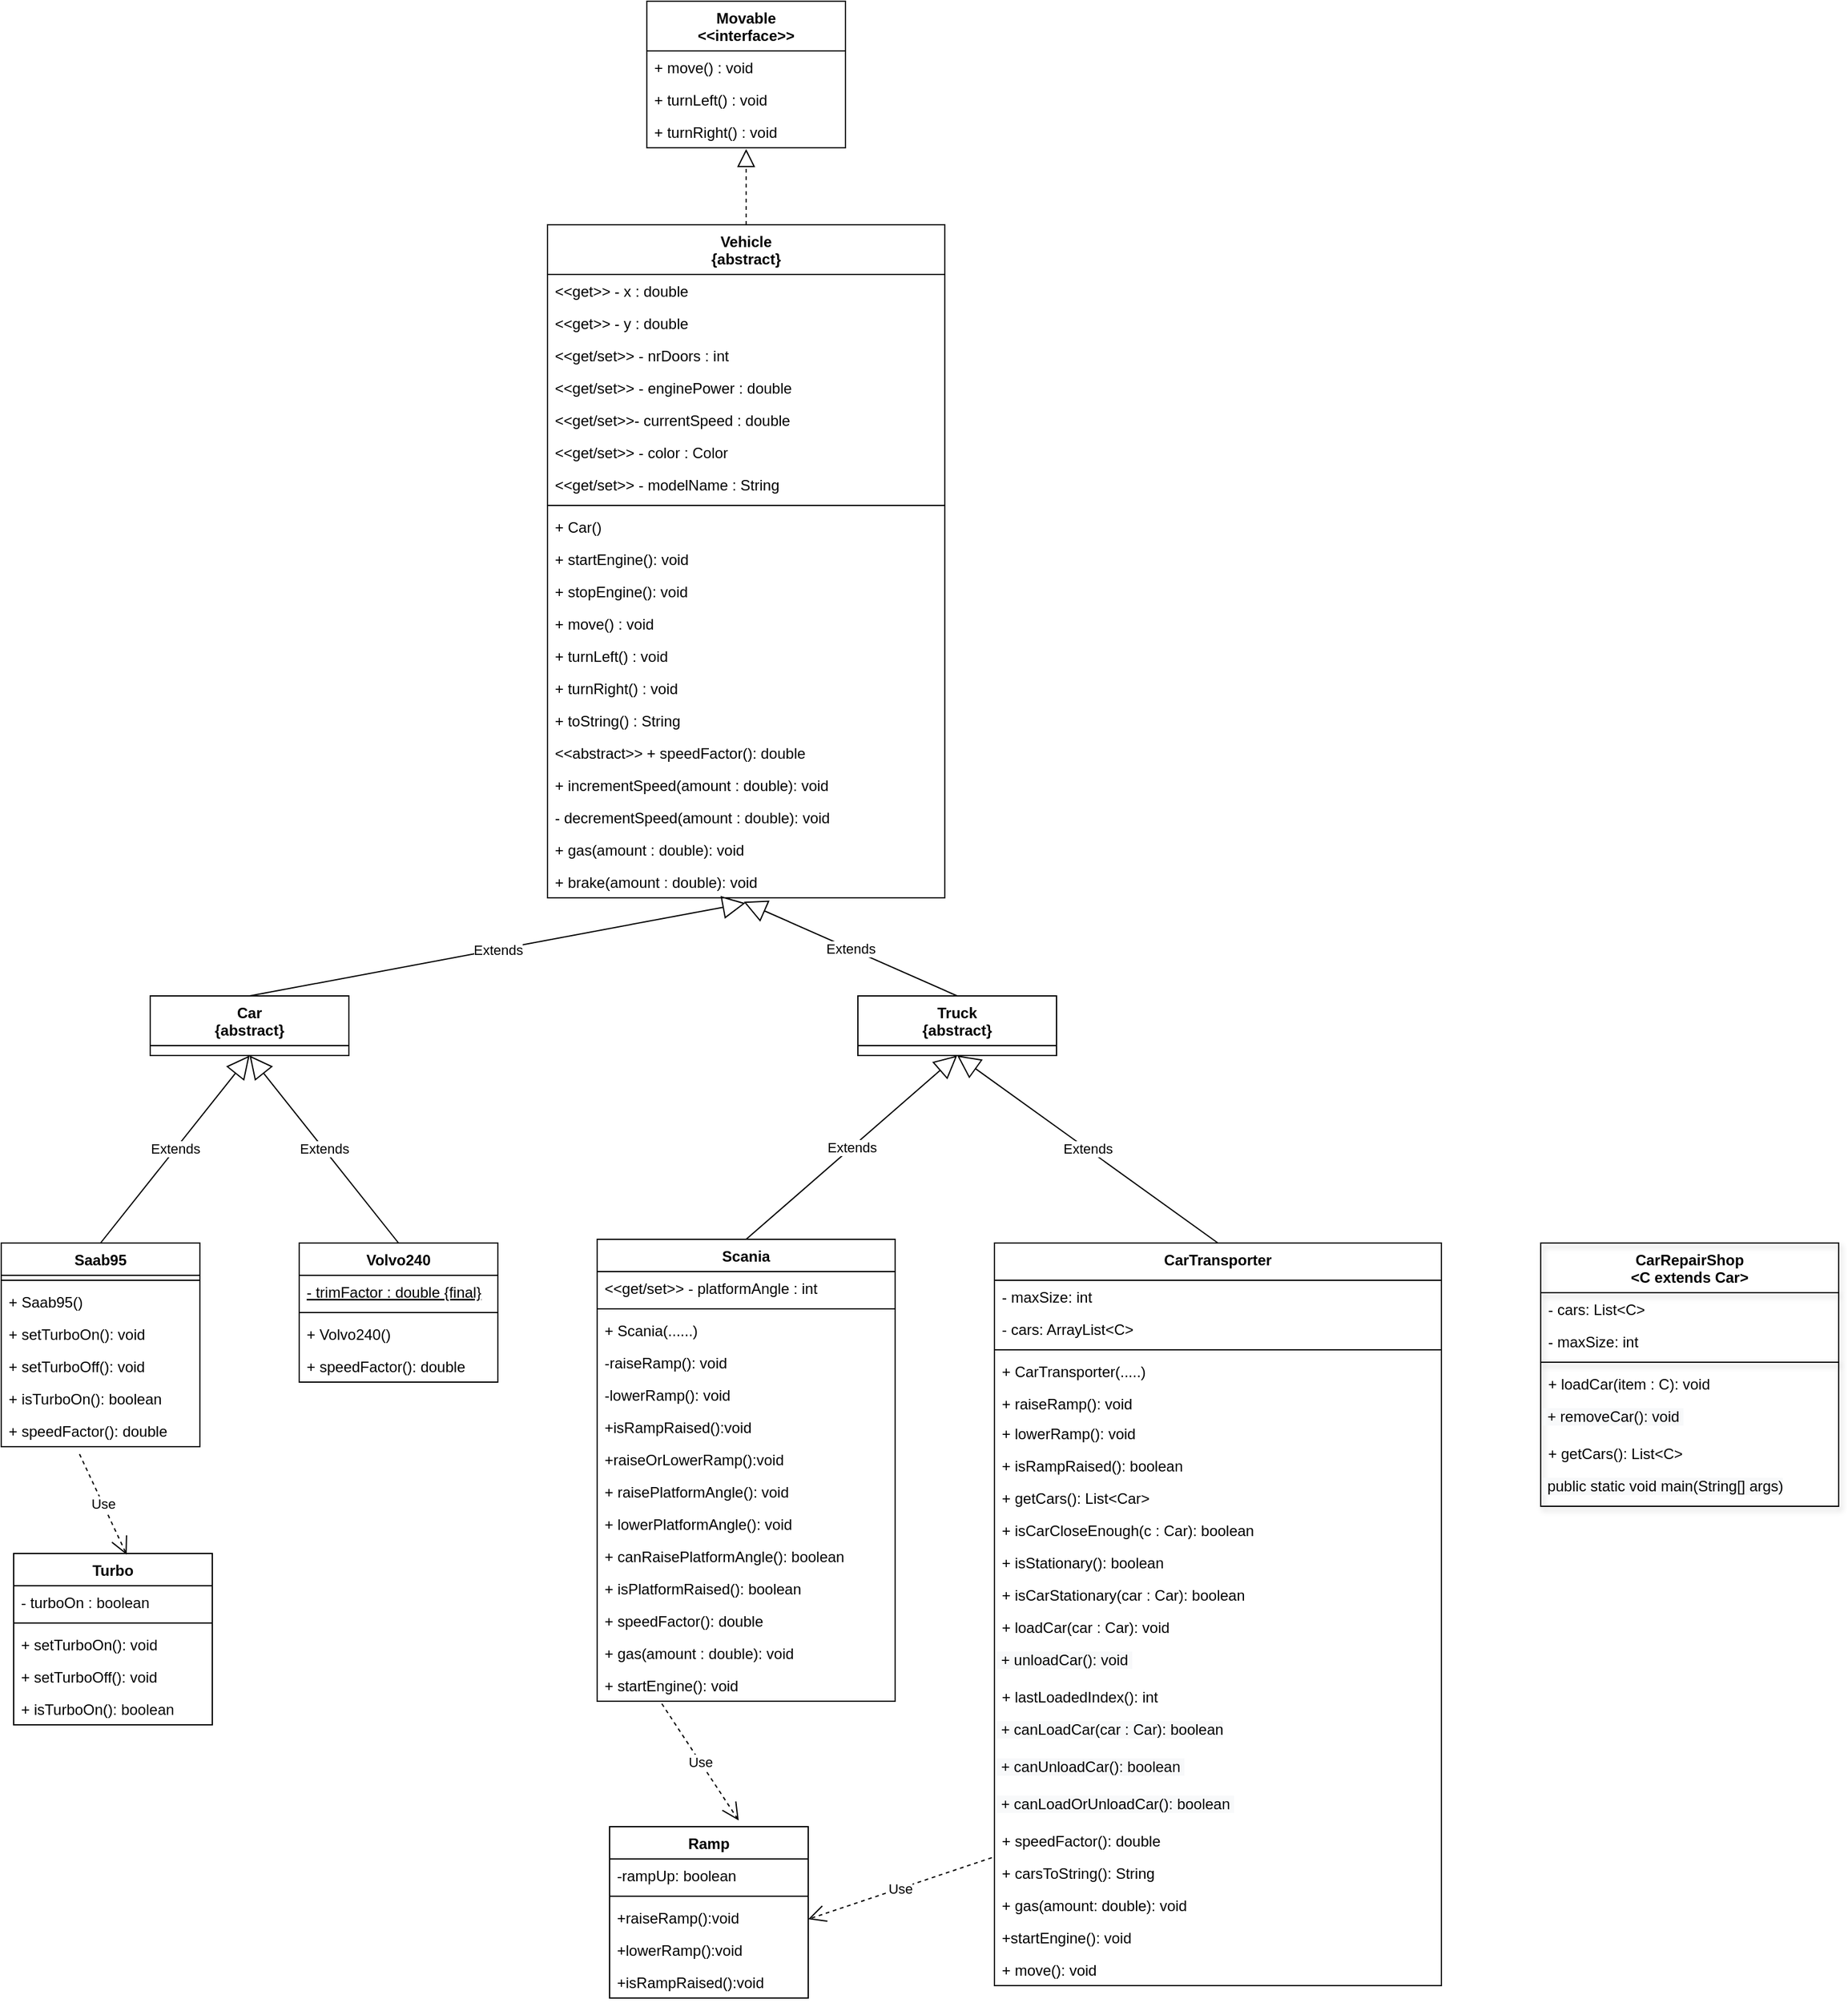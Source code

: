 <mxfile version="13.10.1" type="github">
  <diagram id="1R9pqmuIDQbFG5ekNz2X" name="Page-1">
    <mxGraphModel dx="1422" dy="1963" grid="1" gridSize="10" guides="1" tooltips="1" connect="1" arrows="1" fold="1" page="1" pageScale="1" pageWidth="827" pageHeight="1169" math="0" shadow="0">
      <root>
        <mxCell id="0" />
        <mxCell id="1" parent="0" />
        <mxCell id="AeCEf1UCao7Z_vWgHj9i-1" value="CarTransporter" style="swimlane;fontStyle=1;align=center;verticalAlign=top;childLayout=stackLayout;horizontal=1;startSize=30;horizontalStack=0;resizeParent=1;resizeParentMax=0;resizeLast=0;collapsible=1;marginBottom=0;strokeColor=#000000;fillColor=none;" parent="1" vertex="1">
          <mxGeometry x="840" y="760" width="360" height="598" as="geometry" />
        </mxCell>
        <mxCell id="AeCEf1UCao7Z_vWgHj9i-4" value="- maxSize: int" style="text;strokeColor=none;fillColor=none;align=left;verticalAlign=top;spacingLeft=4;spacingRight=4;overflow=hidden;rotatable=0;points=[[0,0.5],[1,0.5]];portConstraint=eastwest;" parent="AeCEf1UCao7Z_vWgHj9i-1" vertex="1">
          <mxGeometry y="30" width="360" height="26" as="geometry" />
        </mxCell>
        <mxCell id="AeCEf1UCao7Z_vWgHj9i-5" value="- cars: ArrayList&lt;C&gt;" style="text;strokeColor=none;fillColor=none;align=left;verticalAlign=top;spacingLeft=4;spacingRight=4;overflow=hidden;rotatable=0;points=[[0,0.5],[1,0.5]];portConstraint=eastwest;" parent="AeCEf1UCao7Z_vWgHj9i-1" vertex="1">
          <mxGeometry y="56" width="360" height="26" as="geometry" />
        </mxCell>
        <mxCell id="AeCEf1UCao7Z_vWgHj9i-6" value="" style="line;strokeWidth=1;fillColor=none;align=left;verticalAlign=middle;spacingTop=-1;spacingLeft=3;spacingRight=3;rotatable=0;labelPosition=right;points=[];portConstraint=eastwest;" parent="AeCEf1UCao7Z_vWgHj9i-1" vertex="1">
          <mxGeometry y="82" width="360" height="8" as="geometry" />
        </mxCell>
        <mxCell id="AeCEf1UCao7Z_vWgHj9i-7" value="+ CarTransporter(.....)" style="text;strokeColor=none;fillColor=none;align=left;verticalAlign=top;spacingLeft=4;spacingRight=4;overflow=hidden;rotatable=0;points=[[0,0.5],[1,0.5]];portConstraint=eastwest;" parent="AeCEf1UCao7Z_vWgHj9i-1" vertex="1">
          <mxGeometry y="90" width="360" height="26" as="geometry" />
        </mxCell>
        <mxCell id="AeCEf1UCao7Z_vWgHj9i-8" value="+ raiseRamp(): void" style="text;strokeColor=none;fillColor=none;align=left;verticalAlign=top;spacingLeft=4;spacingRight=4;overflow=hidden;rotatable=0;points=[[0,0.5],[1,0.5]];portConstraint=eastwest;" parent="AeCEf1UCao7Z_vWgHj9i-1" vertex="1">
          <mxGeometry y="116" width="360" height="24" as="geometry" />
        </mxCell>
        <mxCell id="AeCEf1UCao7Z_vWgHj9i-9" value="+ lowerRamp(): void" style="text;strokeColor=none;fillColor=none;align=left;verticalAlign=top;spacingLeft=4;spacingRight=4;overflow=hidden;rotatable=0;points=[[0,0.5],[1,0.5]];portConstraint=eastwest;" parent="AeCEf1UCao7Z_vWgHj9i-1" vertex="1">
          <mxGeometry y="140" width="360" height="26" as="geometry" />
        </mxCell>
        <mxCell id="AeCEf1UCao7Z_vWgHj9i-10" value="+ isRampRaised(): boolean" style="text;strokeColor=none;fillColor=none;align=left;verticalAlign=top;spacingLeft=4;spacingRight=4;overflow=hidden;rotatable=0;points=[[0,0.5],[1,0.5]];portConstraint=eastwest;" parent="AeCEf1UCao7Z_vWgHj9i-1" vertex="1">
          <mxGeometry y="166" width="360" height="26" as="geometry" />
        </mxCell>
        <mxCell id="AeCEf1UCao7Z_vWgHj9i-113" value="+ getCars(): List&lt;Car&gt;" style="text;strokeColor=none;fillColor=none;align=left;verticalAlign=top;spacingLeft=4;spacingRight=4;overflow=hidden;rotatable=0;points=[[0,0.5],[1,0.5]];portConstraint=eastwest;shadow=1;" parent="AeCEf1UCao7Z_vWgHj9i-1" vertex="1">
          <mxGeometry y="192" width="360" height="26" as="geometry" />
        </mxCell>
        <mxCell id="AeCEf1UCao7Z_vWgHj9i-14" value="+ isCarCloseEnough(c : Car): boolean" style="text;strokeColor=none;fillColor=none;align=left;verticalAlign=top;spacingLeft=4;spacingRight=4;overflow=hidden;rotatable=0;points=[[0,0.5],[1,0.5]];portConstraint=eastwest;" parent="AeCEf1UCao7Z_vWgHj9i-1" vertex="1">
          <mxGeometry y="218" width="360" height="26" as="geometry" />
        </mxCell>
        <mxCell id="AeCEf1UCao7Z_vWgHj9i-11" value="+ isStationary(): boolean " style="text;strokeColor=none;fillColor=none;align=left;verticalAlign=top;spacingLeft=4;spacingRight=4;overflow=hidden;rotatable=0;points=[[0,0.5],[1,0.5]];portConstraint=eastwest;" parent="AeCEf1UCao7Z_vWgHj9i-1" vertex="1">
          <mxGeometry y="244" width="360" height="26" as="geometry" />
        </mxCell>
        <mxCell id="AeCEf1UCao7Z_vWgHj9i-114" value="+ isCarStationary(car : Car): boolean " style="text;strokeColor=none;fillColor=none;align=left;verticalAlign=top;spacingLeft=4;spacingRight=4;overflow=hidden;rotatable=0;points=[[0,0.5],[1,0.5]];portConstraint=eastwest;" parent="AeCEf1UCao7Z_vWgHj9i-1" vertex="1">
          <mxGeometry y="270" width="360" height="26" as="geometry" />
        </mxCell>
        <mxCell id="AeCEf1UCao7Z_vWgHj9i-12" value="+ loadCar(car : Car): void " style="text;strokeColor=none;fillColor=none;align=left;verticalAlign=top;spacingLeft=4;spacingRight=4;overflow=hidden;rotatable=0;points=[[0,0.5],[1,0.5]];portConstraint=eastwest;" parent="AeCEf1UCao7Z_vWgHj9i-1" vertex="1">
          <mxGeometry y="296" width="360" height="26" as="geometry" />
        </mxCell>
        <mxCell id="AeCEf1UCao7Z_vWgHj9i-13" value="&lt;span style=&quot;color: rgb(0 , 0 , 0) ; font-family: &amp;#34;helvetica&amp;#34; ; font-size: 12px ; font-style: normal ; font-weight: 400 ; letter-spacing: normal ; text-align: left ; text-indent: 0px ; text-transform: none ; word-spacing: 0px ; background-color: rgb(248 , 249 , 250) ; display: inline ; float: none&quot;&gt;&amp;nbsp;+ unloadCar(): void&amp;nbsp;&lt;/span&gt;" style="text;whiteSpace=wrap;html=1;fillColor=none;" parent="AeCEf1UCao7Z_vWgHj9i-1" vertex="1">
          <mxGeometry y="322" width="360" height="30" as="geometry" />
        </mxCell>
        <mxCell id="AeCEf1UCao7Z_vWgHj9i-116" value="+ lastLoadedIndex(): int" style="text;strokeColor=none;fillColor=none;align=left;verticalAlign=top;spacingLeft=4;spacingRight=4;overflow=hidden;rotatable=0;points=[[0,0.5],[1,0.5]];portConstraint=eastwest;shadow=1;" parent="AeCEf1UCao7Z_vWgHj9i-1" vertex="1">
          <mxGeometry y="352" width="360" height="26" as="geometry" />
        </mxCell>
        <mxCell id="AeCEf1UCao7Z_vWgHj9i-117" value="&lt;span style=&quot;color: rgb(0 , 0 , 0) ; font-family: &amp;#34;helvetica&amp;#34; ; font-size: 12px ; font-style: normal ; font-weight: 400 ; letter-spacing: normal ; text-align: left ; text-indent: 0px ; text-transform: none ; word-spacing: 0px ; background-color: rgb(248 , 249 , 250) ; display: inline ; float: none&quot;&gt;&amp;nbsp;+ canLoadCar(car : Car): boolean&lt;/span&gt;" style="text;whiteSpace=wrap;html=1;fillColor=none;" parent="AeCEf1UCao7Z_vWgHj9i-1" vertex="1">
          <mxGeometry y="378" width="360" height="30" as="geometry" />
        </mxCell>
        <mxCell id="AeCEf1UCao7Z_vWgHj9i-118" value="&lt;span style=&quot;color: rgb(0 , 0 , 0) ; font-family: &amp;#34;helvetica&amp;#34; ; font-size: 12px ; font-style: normal ; font-weight: 400 ; letter-spacing: normal ; text-align: left ; text-indent: 0px ; text-transform: none ; word-spacing: 0px ; background-color: rgb(248 , 249 , 250) ; display: inline ; float: none&quot;&gt;&amp;nbsp;+ canUnloadCar(): boolean&amp;nbsp;&lt;/span&gt;" style="text;whiteSpace=wrap;html=1;fillColor=none;" parent="AeCEf1UCao7Z_vWgHj9i-1" vertex="1">
          <mxGeometry y="408" width="360" height="30" as="geometry" />
        </mxCell>
        <mxCell id="AeCEf1UCao7Z_vWgHj9i-15" value="&lt;span style=&quot;color: rgb(0 , 0 , 0) ; font-family: &amp;#34;helvetica&amp;#34; ; font-size: 12px ; font-style: normal ; font-weight: 400 ; letter-spacing: normal ; text-align: left ; text-indent: 0px ; text-transform: none ; word-spacing: 0px ; background-color: rgb(248 , 249 , 250) ; display: inline ; float: none&quot;&gt;&amp;nbsp;+ canLoadOrUnloadCar(): boolean&amp;nbsp;&lt;/span&gt;" style="text;whiteSpace=wrap;html=1;fillColor=none;" parent="AeCEf1UCao7Z_vWgHj9i-1" vertex="1">
          <mxGeometry y="438" width="360" height="30" as="geometry" />
        </mxCell>
        <mxCell id="AeCEf1UCao7Z_vWgHj9i-16" value="+ speedFactor(): double" style="text;strokeColor=none;fillColor=none;align=left;verticalAlign=top;spacingLeft=4;spacingRight=4;overflow=hidden;rotatable=0;points=[[0,0.5],[1,0.5]];portConstraint=eastwest;" parent="AeCEf1UCao7Z_vWgHj9i-1" vertex="1">
          <mxGeometry y="468" width="360" height="26" as="geometry" />
        </mxCell>
        <mxCell id="AeCEf1UCao7Z_vWgHj9i-17" value="+ carsToString(): String" style="text;strokeColor=none;fillColor=none;align=left;verticalAlign=top;spacingLeft=4;spacingRight=4;overflow=hidden;rotatable=0;points=[[0,0.5],[1,0.5]];portConstraint=eastwest;" parent="AeCEf1UCao7Z_vWgHj9i-1" vertex="1">
          <mxGeometry y="494" width="360" height="26" as="geometry" />
        </mxCell>
        <mxCell id="uHWGdKVLb6gd6SdK416n-1" value="+ gas(amount: double): void" style="text;strokeColor=none;fillColor=none;align=left;verticalAlign=top;spacingLeft=4;spacingRight=4;overflow=hidden;rotatable=0;points=[[0,0.5],[1,0.5]];portConstraint=eastwest;" parent="AeCEf1UCao7Z_vWgHj9i-1" vertex="1">
          <mxGeometry y="520" width="360" height="26" as="geometry" />
        </mxCell>
        <mxCell id="uHWGdKVLb6gd6SdK416n-2" value="+startEngine(): void" style="text;strokeColor=none;fillColor=none;align=left;verticalAlign=top;spacingLeft=4;spacingRight=4;overflow=hidden;rotatable=0;points=[[0,0.5],[1,0.5]];portConstraint=eastwest;" parent="AeCEf1UCao7Z_vWgHj9i-1" vertex="1">
          <mxGeometry y="546" width="360" height="26" as="geometry" />
        </mxCell>
        <mxCell id="AeCEf1UCao7Z_vWgHj9i-119" value="+ move(): void" style="text;strokeColor=none;fillColor=none;align=left;verticalAlign=top;spacingLeft=4;spacingRight=4;overflow=hidden;rotatable=0;points=[[0,0.5],[1,0.5]];portConstraint=eastwest;" parent="AeCEf1UCao7Z_vWgHj9i-1" vertex="1">
          <mxGeometry y="572" width="360" height="26" as="geometry" />
        </mxCell>
        <mxCell id="AeCEf1UCao7Z_vWgHj9i-18" value="Movable&#xa;&lt;&lt;interface&gt;&gt;" style="swimlane;fontStyle=1;childLayout=stackLayout;horizontal=1;startSize=40;fillColor=none;horizontalStack=0;resizeParent=1;resizeParentMax=0;resizeLast=0;collapsible=1;marginBottom=0;" parent="1" vertex="1">
          <mxGeometry x="560" y="-240" width="160" height="118" as="geometry" />
        </mxCell>
        <mxCell id="AeCEf1UCao7Z_vWgHj9i-19" value="+ move() : void" style="text;strokeColor=none;fillColor=none;align=left;verticalAlign=top;spacingLeft=4;spacingRight=4;overflow=hidden;rotatable=0;points=[[0,0.5],[1,0.5]];portConstraint=eastwest;" parent="AeCEf1UCao7Z_vWgHj9i-18" vertex="1">
          <mxGeometry y="40" width="160" height="26" as="geometry" />
        </mxCell>
        <mxCell id="AeCEf1UCao7Z_vWgHj9i-20" value="+ turnLeft() : void" style="text;strokeColor=none;fillColor=none;align=left;verticalAlign=top;spacingLeft=4;spacingRight=4;overflow=hidden;rotatable=0;points=[[0,0.5],[1,0.5]];portConstraint=eastwest;" parent="AeCEf1UCao7Z_vWgHj9i-18" vertex="1">
          <mxGeometry y="66" width="160" height="26" as="geometry" />
        </mxCell>
        <mxCell id="AeCEf1UCao7Z_vWgHj9i-21" value="+ turnRight() : void" style="text;strokeColor=none;fillColor=none;align=left;verticalAlign=top;spacingLeft=4;spacingRight=4;overflow=hidden;rotatable=0;points=[[0,0.5],[1,0.5]];portConstraint=eastwest;" parent="AeCEf1UCao7Z_vWgHj9i-18" vertex="1">
          <mxGeometry y="92" width="160" height="26" as="geometry" />
        </mxCell>
        <mxCell id="AeCEf1UCao7Z_vWgHj9i-22" value="Vehicle&#xa;{abstract}&#xa;" style="swimlane;fontStyle=1;align=center;verticalAlign=top;childLayout=stackLayout;horizontal=1;startSize=40;horizontalStack=0;resizeParent=1;resizeParentMax=0;resizeLast=0;collapsible=1;marginBottom=0;" parent="1" vertex="1">
          <mxGeometry x="480" y="-60" width="320" height="542" as="geometry" />
        </mxCell>
        <mxCell id="AeCEf1UCao7Z_vWgHj9i-23" value="&lt;&lt;get&gt;&gt; - x : double" style="text;strokeColor=none;fillColor=none;align=left;verticalAlign=top;spacingLeft=4;spacingRight=4;overflow=hidden;rotatable=0;points=[[0,0.5],[1,0.5]];portConstraint=eastwest;" parent="AeCEf1UCao7Z_vWgHj9i-22" vertex="1">
          <mxGeometry y="40" width="320" height="26" as="geometry" />
        </mxCell>
        <mxCell id="AeCEf1UCao7Z_vWgHj9i-24" value="&lt;&lt;get&gt;&gt; - y : double" style="text;strokeColor=none;fillColor=none;align=left;verticalAlign=top;spacingLeft=4;spacingRight=4;overflow=hidden;rotatable=0;points=[[0,0.5],[1,0.5]];portConstraint=eastwest;" parent="AeCEf1UCao7Z_vWgHj9i-22" vertex="1">
          <mxGeometry y="66" width="320" height="26" as="geometry" />
        </mxCell>
        <mxCell id="AeCEf1UCao7Z_vWgHj9i-25" value="&lt;&lt;get/set&gt;&gt; - nrDoors : int" style="text;strokeColor=none;fillColor=none;align=left;verticalAlign=top;spacingLeft=4;spacingRight=4;overflow=hidden;rotatable=0;points=[[0,0.5],[1,0.5]];portConstraint=eastwest;" parent="AeCEf1UCao7Z_vWgHj9i-22" vertex="1">
          <mxGeometry y="92" width="320" height="26" as="geometry" />
        </mxCell>
        <mxCell id="AeCEf1UCao7Z_vWgHj9i-26" value="&lt;&lt;get/set&gt;&gt; - enginePower : double" style="text;strokeColor=none;fillColor=none;align=left;verticalAlign=top;spacingLeft=4;spacingRight=4;overflow=hidden;rotatable=0;points=[[0,0.5],[1,0.5]];portConstraint=eastwest;" parent="AeCEf1UCao7Z_vWgHj9i-22" vertex="1">
          <mxGeometry y="118" width="320" height="26" as="geometry" />
        </mxCell>
        <mxCell id="AeCEf1UCao7Z_vWgHj9i-27" value="&lt;&lt;get/set&gt;&gt;- currentSpeed : double" style="text;strokeColor=none;fillColor=none;align=left;verticalAlign=top;spacingLeft=4;spacingRight=4;overflow=hidden;rotatable=0;points=[[0,0.5],[1,0.5]];portConstraint=eastwest;" parent="AeCEf1UCao7Z_vWgHj9i-22" vertex="1">
          <mxGeometry y="144" width="320" height="26" as="geometry" />
        </mxCell>
        <mxCell id="AeCEf1UCao7Z_vWgHj9i-28" value="&lt;&lt;get/set&gt;&gt; - color : Color" style="text;strokeColor=none;fillColor=none;align=left;verticalAlign=top;spacingLeft=4;spacingRight=4;overflow=hidden;rotatable=0;points=[[0,0.5],[1,0.5]];portConstraint=eastwest;" parent="AeCEf1UCao7Z_vWgHj9i-22" vertex="1">
          <mxGeometry y="170" width="320" height="26" as="geometry" />
        </mxCell>
        <mxCell id="AeCEf1UCao7Z_vWgHj9i-29" value="&lt;&lt;get/set&gt;&gt; - modelName : String" style="text;strokeColor=none;fillColor=none;align=left;verticalAlign=top;spacingLeft=4;spacingRight=4;overflow=hidden;rotatable=0;points=[[0,0.5],[1,0.5]];portConstraint=eastwest;" parent="AeCEf1UCao7Z_vWgHj9i-22" vertex="1">
          <mxGeometry y="196" width="320" height="26" as="geometry" />
        </mxCell>
        <mxCell id="AeCEf1UCao7Z_vWgHj9i-30" value="" style="line;strokeWidth=1;fillColor=none;align=left;verticalAlign=middle;spacingTop=-1;spacingLeft=3;spacingRight=3;rotatable=0;labelPosition=right;points=[];portConstraint=eastwest;" parent="AeCEf1UCao7Z_vWgHj9i-22" vertex="1">
          <mxGeometry y="222" width="320" height="8" as="geometry" />
        </mxCell>
        <mxCell id="AeCEf1UCao7Z_vWgHj9i-31" value="+ Car()" style="text;strokeColor=none;fillColor=none;align=left;verticalAlign=top;spacingLeft=4;spacingRight=4;overflow=hidden;rotatable=0;points=[[0,0.5],[1,0.5]];portConstraint=eastwest;" parent="AeCEf1UCao7Z_vWgHj9i-22" vertex="1">
          <mxGeometry y="230" width="320" height="26" as="geometry" />
        </mxCell>
        <mxCell id="AeCEf1UCao7Z_vWgHj9i-32" value="+ startEngine(): void" style="text;strokeColor=none;fillColor=none;align=left;verticalAlign=top;spacingLeft=4;spacingRight=4;overflow=hidden;rotatable=0;points=[[0,0.5],[1,0.5]];portConstraint=eastwest;" parent="AeCEf1UCao7Z_vWgHj9i-22" vertex="1">
          <mxGeometry y="256" width="320" height="26" as="geometry" />
        </mxCell>
        <mxCell id="AeCEf1UCao7Z_vWgHj9i-33" value="+ stopEngine(): void" style="text;strokeColor=none;fillColor=none;align=left;verticalAlign=top;spacingLeft=4;spacingRight=4;overflow=hidden;rotatable=0;points=[[0,0.5],[1,0.5]];portConstraint=eastwest;" parent="AeCEf1UCao7Z_vWgHj9i-22" vertex="1">
          <mxGeometry y="282" width="320" height="26" as="geometry" />
        </mxCell>
        <mxCell id="AeCEf1UCao7Z_vWgHj9i-34" value="+ move() : void" style="text;strokeColor=none;fillColor=none;align=left;verticalAlign=top;spacingLeft=4;spacingRight=4;overflow=hidden;rotatable=0;points=[[0,0.5],[1,0.5]];portConstraint=eastwest;" parent="AeCEf1UCao7Z_vWgHj9i-22" vertex="1">
          <mxGeometry y="308" width="320" height="26" as="geometry" />
        </mxCell>
        <mxCell id="AeCEf1UCao7Z_vWgHj9i-35" value="+ turnLeft() : void" style="text;strokeColor=none;fillColor=none;align=left;verticalAlign=top;spacingLeft=4;spacingRight=4;overflow=hidden;rotatable=0;points=[[0,0.5],[1,0.5]];portConstraint=eastwest;" parent="AeCEf1UCao7Z_vWgHj9i-22" vertex="1">
          <mxGeometry y="334" width="320" height="26" as="geometry" />
        </mxCell>
        <mxCell id="AeCEf1UCao7Z_vWgHj9i-36" value="+ turnRight() : void" style="text;strokeColor=none;fillColor=none;align=left;verticalAlign=top;spacingLeft=4;spacingRight=4;overflow=hidden;rotatable=0;points=[[0,0.5],[1,0.5]];portConstraint=eastwest;" parent="AeCEf1UCao7Z_vWgHj9i-22" vertex="1">
          <mxGeometry y="360" width="320" height="26" as="geometry" />
        </mxCell>
        <mxCell id="AeCEf1UCao7Z_vWgHj9i-37" value="+ toString() : String" style="text;strokeColor=none;fillColor=none;align=left;verticalAlign=top;spacingLeft=4;spacingRight=4;overflow=hidden;rotatable=0;points=[[0,0.5],[1,0.5]];portConstraint=eastwest;" parent="AeCEf1UCao7Z_vWgHj9i-22" vertex="1">
          <mxGeometry y="386" width="320" height="26" as="geometry" />
        </mxCell>
        <mxCell id="AeCEf1UCao7Z_vWgHj9i-38" value="&lt;&lt;abstract&gt;&gt; + speedFactor(): double" style="text;strokeColor=none;fillColor=none;align=left;verticalAlign=top;spacingLeft=4;spacingRight=4;overflow=hidden;rotatable=0;points=[[0,0.5],[1,0.5]];portConstraint=eastwest;" parent="AeCEf1UCao7Z_vWgHj9i-22" vertex="1">
          <mxGeometry y="412" width="320" height="26" as="geometry" />
        </mxCell>
        <mxCell id="AeCEf1UCao7Z_vWgHj9i-39" value="+ incrementSpeed(amount : double): void" style="text;strokeColor=none;fillColor=none;align=left;verticalAlign=top;spacingLeft=4;spacingRight=4;overflow=hidden;rotatable=0;points=[[0,0.5],[1,0.5]];portConstraint=eastwest;" parent="AeCEf1UCao7Z_vWgHj9i-22" vertex="1">
          <mxGeometry y="438" width="320" height="26" as="geometry" />
        </mxCell>
        <mxCell id="AeCEf1UCao7Z_vWgHj9i-40" value="- decrementSpeed(amount : double): void" style="text;strokeColor=none;fillColor=none;align=left;verticalAlign=top;spacingLeft=4;spacingRight=4;overflow=hidden;rotatable=0;points=[[0,0.5],[1,0.5]];portConstraint=eastwest;" parent="AeCEf1UCao7Z_vWgHj9i-22" vertex="1">
          <mxGeometry y="464" width="320" height="26" as="geometry" />
        </mxCell>
        <mxCell id="AeCEf1UCao7Z_vWgHj9i-41" value="+ gas(amount : double): void" style="text;strokeColor=none;fillColor=none;align=left;verticalAlign=top;spacingLeft=4;spacingRight=4;overflow=hidden;rotatable=0;points=[[0,0.5],[1,0.5]];portConstraint=eastwest;" parent="AeCEf1UCao7Z_vWgHj9i-22" vertex="1">
          <mxGeometry y="490" width="320" height="26" as="geometry" />
        </mxCell>
        <mxCell id="AeCEf1UCao7Z_vWgHj9i-42" value="+ brake(amount : double): void" style="text;strokeColor=none;fillColor=none;align=left;verticalAlign=top;spacingLeft=4;spacingRight=4;overflow=hidden;rotatable=0;points=[[0,0.5],[1,0.5]];portConstraint=eastwest;" parent="AeCEf1UCao7Z_vWgHj9i-22" vertex="1">
          <mxGeometry y="516" width="320" height="26" as="geometry" />
        </mxCell>
        <mxCell id="AeCEf1UCao7Z_vWgHj9i-43" value="" style="endArrow=block;dashed=1;endFill=0;endSize=12;html=1;entryX=0.5;entryY=1.038;entryDx=0;entryDy=0;entryPerimeter=0;" parent="1" source="AeCEf1UCao7Z_vWgHj9i-22" target="AeCEf1UCao7Z_vWgHj9i-21" edge="1">
          <mxGeometry width="160" relative="1" as="geometry">
            <mxPoint x="820" y="300" as="sourcePoint" />
            <mxPoint x="980" y="300" as="targetPoint" />
          </mxGeometry>
        </mxCell>
        <mxCell id="AeCEf1UCao7Z_vWgHj9i-44" value="Saab95" style="swimlane;fontStyle=1;align=center;verticalAlign=top;childLayout=stackLayout;horizontal=1;startSize=26;horizontalStack=0;resizeParent=1;resizeParentMax=0;resizeLast=0;collapsible=1;marginBottom=0;" parent="1" vertex="1">
          <mxGeometry x="40" y="760" width="160" height="164" as="geometry" />
        </mxCell>
        <mxCell id="AeCEf1UCao7Z_vWgHj9i-46" value="" style="line;strokeWidth=1;fillColor=none;align=left;verticalAlign=middle;spacingTop=-1;spacingLeft=3;spacingRight=3;rotatable=0;labelPosition=right;points=[];portConstraint=eastwest;" parent="AeCEf1UCao7Z_vWgHj9i-44" vertex="1">
          <mxGeometry y="26" width="160" height="8" as="geometry" />
        </mxCell>
        <mxCell id="AeCEf1UCao7Z_vWgHj9i-47" value="+ Saab95()" style="text;strokeColor=none;fillColor=none;align=left;verticalAlign=top;spacingLeft=4;spacingRight=4;overflow=hidden;rotatable=0;points=[[0,0.5],[1,0.5]];portConstraint=eastwest;" parent="AeCEf1UCao7Z_vWgHj9i-44" vertex="1">
          <mxGeometry y="34" width="160" height="26" as="geometry" />
        </mxCell>
        <mxCell id="AeCEf1UCao7Z_vWgHj9i-48" value="+ setTurboOn(): void" style="text;strokeColor=none;fillColor=none;align=left;verticalAlign=top;spacingLeft=4;spacingRight=4;overflow=hidden;rotatable=0;points=[[0,0.5],[1,0.5]];portConstraint=eastwest;" parent="AeCEf1UCao7Z_vWgHj9i-44" vertex="1">
          <mxGeometry y="60" width="160" height="26" as="geometry" />
        </mxCell>
        <mxCell id="AeCEf1UCao7Z_vWgHj9i-49" value="+ setTurboOff(): void" style="text;strokeColor=none;fillColor=none;align=left;verticalAlign=top;spacingLeft=4;spacingRight=4;overflow=hidden;rotatable=0;points=[[0,0.5],[1,0.5]];portConstraint=eastwest;" parent="AeCEf1UCao7Z_vWgHj9i-44" vertex="1">
          <mxGeometry y="86" width="160" height="26" as="geometry" />
        </mxCell>
        <mxCell id="AeCEf1UCao7Z_vWgHj9i-50" value="+ isTurboOn(): boolean" style="text;strokeColor=none;fillColor=none;align=left;verticalAlign=top;spacingLeft=4;spacingRight=4;overflow=hidden;rotatable=0;points=[[0,0.5],[1,0.5]];portConstraint=eastwest;" parent="AeCEf1UCao7Z_vWgHj9i-44" vertex="1">
          <mxGeometry y="112" width="160" height="26" as="geometry" />
        </mxCell>
        <mxCell id="AeCEf1UCao7Z_vWgHj9i-51" value="+ speedFactor(): double" style="text;strokeColor=none;fillColor=none;align=left;verticalAlign=top;spacingLeft=4;spacingRight=4;overflow=hidden;rotatable=0;points=[[0,0.5],[1,0.5]];portConstraint=eastwest;" parent="AeCEf1UCao7Z_vWgHj9i-44" vertex="1">
          <mxGeometry y="138" width="160" height="26" as="geometry" />
        </mxCell>
        <mxCell id="AeCEf1UCao7Z_vWgHj9i-52" value="Volvo240" style="swimlane;fontStyle=1;align=center;verticalAlign=top;childLayout=stackLayout;horizontal=1;startSize=26;horizontalStack=0;resizeParent=1;resizeParentMax=0;resizeLast=0;collapsible=1;marginBottom=0;" parent="1" vertex="1">
          <mxGeometry x="280" y="760" width="160" height="112" as="geometry" />
        </mxCell>
        <mxCell id="AeCEf1UCao7Z_vWgHj9i-53" value="- trimFactor : double {final}" style="text;strokeColor=none;fillColor=none;align=left;verticalAlign=top;spacingLeft=4;spacingRight=4;overflow=hidden;rotatable=0;points=[[0,0.5],[1,0.5]];portConstraint=eastwest;fontStyle=4" parent="AeCEf1UCao7Z_vWgHj9i-52" vertex="1">
          <mxGeometry y="26" width="160" height="26" as="geometry" />
        </mxCell>
        <mxCell id="AeCEf1UCao7Z_vWgHj9i-54" value="" style="line;strokeWidth=1;fillColor=none;align=left;verticalAlign=middle;spacingTop=-1;spacingLeft=3;spacingRight=3;rotatable=0;labelPosition=right;points=[];portConstraint=eastwest;" parent="AeCEf1UCao7Z_vWgHj9i-52" vertex="1">
          <mxGeometry y="52" width="160" height="8" as="geometry" />
        </mxCell>
        <mxCell id="AeCEf1UCao7Z_vWgHj9i-55" value="+ Volvo240()" style="text;strokeColor=none;fillColor=none;align=left;verticalAlign=top;spacingLeft=4;spacingRight=4;overflow=hidden;rotatable=0;points=[[0,0.5],[1,0.5]];portConstraint=eastwest;" parent="AeCEf1UCao7Z_vWgHj9i-52" vertex="1">
          <mxGeometry y="60" width="160" height="26" as="geometry" />
        </mxCell>
        <mxCell id="AeCEf1UCao7Z_vWgHj9i-56" value="+ speedFactor(): double" style="text;strokeColor=none;fillColor=none;align=left;verticalAlign=top;spacingLeft=4;spacingRight=4;overflow=hidden;rotatable=0;points=[[0,0.5],[1,0.5]];portConstraint=eastwest;" parent="AeCEf1UCao7Z_vWgHj9i-52" vertex="1">
          <mxGeometry y="86" width="160" height="26" as="geometry" />
        </mxCell>
        <mxCell id="AeCEf1UCao7Z_vWgHj9i-57" value="Extends" style="endArrow=block;endSize=16;endFill=0;html=1;exitX=0.5;exitY=0;exitDx=0;exitDy=0;entryX=0.5;entryY=1;entryDx=0;entryDy=0;" parent="1" source="AeCEf1UCao7Z_vWgHj9i-52" target="AeCEf1UCao7Z_vWgHj9i-60" edge="1">
          <mxGeometry width="160" relative="1" as="geometry">
            <mxPoint x="440" y="850" as="sourcePoint" />
            <mxPoint x="240.32" y="671.856" as="targetPoint" />
          </mxGeometry>
        </mxCell>
        <mxCell id="AeCEf1UCao7Z_vWgHj9i-58" value="Extends" style="endArrow=block;endSize=16;endFill=0;html=1;exitX=0.5;exitY=0;exitDx=0;exitDy=0;entryX=0.5;entryY=1;entryDx=0;entryDy=0;" parent="1" source="AeCEf1UCao7Z_vWgHj9i-44" target="AeCEf1UCao7Z_vWgHj9i-60" edge="1">
          <mxGeometry width="160" relative="1" as="geometry">
            <mxPoint x="220" y="880" as="sourcePoint" />
            <mxPoint x="240.96" y="673.08" as="targetPoint" />
          </mxGeometry>
        </mxCell>
        <mxCell id="AeCEf1UCao7Z_vWgHj9i-59" value="Extends" style="endArrow=block;endSize=16;endFill=0;html=1;exitX=0.5;exitY=0;exitDx=0;exitDy=0;entryX=0.5;entryY=1;entryDx=0;entryDy=0;" parent="1" source="AeCEf1UCao7Z_vWgHj9i-92" target="AeCEf1UCao7Z_vWgHj9i-61" edge="1">
          <mxGeometry width="160" relative="1" as="geometry">
            <mxPoint x="130" y="890" as="sourcePoint" />
            <mxPoint x="640.96" y="677.172" as="targetPoint" />
          </mxGeometry>
        </mxCell>
        <mxCell id="AeCEf1UCao7Z_vWgHj9i-60" value="Car&#xa;{abstract}" style="swimlane;fontStyle=1;align=center;verticalAlign=top;childLayout=stackLayout;horizontal=1;startSize=40;horizontalStack=0;resizeParent=1;resizeParentMax=0;resizeLast=0;collapsible=1;marginBottom=0;" parent="1" vertex="1">
          <mxGeometry x="160" y="561" width="160" height="48" as="geometry" />
        </mxCell>
        <mxCell id="AeCEf1UCao7Z_vWgHj9i-61" value="Truck&#xa;{abstract}" style="swimlane;fontStyle=1;align=center;verticalAlign=top;childLayout=stackLayout;horizontal=1;startSize=40;horizontalStack=0;resizeParent=1;resizeParentMax=0;resizeLast=0;collapsible=1;marginBottom=0;" parent="1" vertex="1">
          <mxGeometry x="730" y="561" width="160" height="48" as="geometry" />
        </mxCell>
        <mxCell id="AeCEf1UCao7Z_vWgHj9i-62" value="Extends" style="endArrow=block;endSize=16;endFill=0;html=1;exitX=0.5;exitY=0;exitDx=0;exitDy=0;entryX=0.498;entryY=1.164;entryDx=0;entryDy=0;entryPerimeter=0;" parent="1" source="AeCEf1UCao7Z_vWgHj9i-60" target="AeCEf1UCao7Z_vWgHj9i-42" edge="1">
          <mxGeometry width="160" relative="1" as="geometry">
            <mxPoint x="490" y="620" as="sourcePoint" />
            <mxPoint x="580" y="520" as="targetPoint" />
          </mxGeometry>
        </mxCell>
        <mxCell id="AeCEf1UCao7Z_vWgHj9i-63" value="Extends" style="endArrow=block;endSize=16;endFill=0;html=1;exitX=0.5;exitY=0;exitDx=0;exitDy=0;entryX=0.494;entryY=1.123;entryDx=0;entryDy=0;entryPerimeter=0;" parent="1" source="AeCEf1UCao7Z_vWgHj9i-61" target="AeCEf1UCao7Z_vWgHj9i-42" edge="1">
          <mxGeometry width="160" relative="1" as="geometry">
            <mxPoint x="490" y="620" as="sourcePoint" />
            <mxPoint x="650" y="620" as="targetPoint" />
          </mxGeometry>
        </mxCell>
        <mxCell id="AeCEf1UCao7Z_vWgHj9i-92" value="Scania" style="swimlane;fontStyle=1;align=center;verticalAlign=top;childLayout=stackLayout;horizontal=1;startSize=26;horizontalStack=0;resizeParent=1;resizeParentMax=0;resizeLast=0;collapsible=1;marginBottom=0;" parent="1" vertex="1">
          <mxGeometry x="520" y="757" width="240" height="372" as="geometry" />
        </mxCell>
        <mxCell id="AeCEf1UCao7Z_vWgHj9i-93" value="&lt;&lt;get/set&gt;&gt; - platformAngle : int&#xa;" style="text;strokeColor=none;fillColor=none;align=left;verticalAlign=top;spacingLeft=4;spacingRight=4;overflow=hidden;rotatable=0;points=[[0,0.5],[1,0.5]];portConstraint=eastwest;fontStyle=0" parent="AeCEf1UCao7Z_vWgHj9i-92" vertex="1">
          <mxGeometry y="26" width="240" height="26" as="geometry" />
        </mxCell>
        <mxCell id="AeCEf1UCao7Z_vWgHj9i-94" value="" style="line;strokeWidth=1;fillColor=none;align=left;verticalAlign=middle;spacingTop=-1;spacingLeft=3;spacingRight=3;rotatable=0;labelPosition=right;points=[];portConstraint=eastwest;" parent="AeCEf1UCao7Z_vWgHj9i-92" vertex="1">
          <mxGeometry y="52" width="240" height="8" as="geometry" />
        </mxCell>
        <mxCell id="AeCEf1UCao7Z_vWgHj9i-95" value="+ Scania(......)" style="text;strokeColor=none;fillColor=none;align=left;verticalAlign=top;spacingLeft=4;spacingRight=4;overflow=hidden;rotatable=0;points=[[0,0.5],[1,0.5]];portConstraint=eastwest;" parent="AeCEf1UCao7Z_vWgHj9i-92" vertex="1">
          <mxGeometry y="60" width="240" height="26" as="geometry" />
        </mxCell>
        <mxCell id="uHWGdKVLb6gd6SdK416n-12" value="-raiseRamp(): void" style="text;strokeColor=none;fillColor=none;align=left;verticalAlign=top;spacingLeft=4;spacingRight=4;overflow=hidden;rotatable=0;points=[[0,0.5],[1,0.5]];portConstraint=eastwest;" parent="AeCEf1UCao7Z_vWgHj9i-92" vertex="1">
          <mxGeometry y="86" width="240" height="26" as="geometry" />
        </mxCell>
        <mxCell id="uHWGdKVLb6gd6SdK416n-13" value="-lowerRamp(): void" style="text;strokeColor=none;fillColor=none;align=left;verticalAlign=top;spacingLeft=4;spacingRight=4;overflow=hidden;rotatable=0;points=[[0,0.5],[1,0.5]];portConstraint=eastwest;" parent="AeCEf1UCao7Z_vWgHj9i-92" vertex="1">
          <mxGeometry y="112" width="240" height="26" as="geometry" />
        </mxCell>
        <mxCell id="uHWGdKVLb6gd6SdK416n-7" value="+isRampRaised():void" style="text;strokeColor=none;fillColor=none;align=left;verticalAlign=top;spacingLeft=4;spacingRight=4;overflow=hidden;rotatable=0;points=[[0,0.5],[1,0.5]];portConstraint=eastwest;" parent="AeCEf1UCao7Z_vWgHj9i-92" vertex="1">
          <mxGeometry y="138" width="240" height="26" as="geometry" />
        </mxCell>
        <mxCell id="uHWGdKVLb6gd6SdK416n-14" value="+raiseOrLowerRamp():void" style="text;strokeColor=none;fillColor=none;align=left;verticalAlign=top;spacingLeft=4;spacingRight=4;overflow=hidden;rotatable=0;points=[[0,0.5],[1,0.5]];portConstraint=eastwest;" parent="AeCEf1UCao7Z_vWgHj9i-92" vertex="1">
          <mxGeometry y="164" width="240" height="26" as="geometry" />
        </mxCell>
        <mxCell id="AeCEf1UCao7Z_vWgHj9i-103" value="+ raisePlatformAngle(): void" style="text;strokeColor=none;fillColor=none;align=left;verticalAlign=top;spacingLeft=4;spacingRight=4;overflow=hidden;rotatable=0;points=[[0,0.5],[1,0.5]];portConstraint=eastwest;" parent="AeCEf1UCao7Z_vWgHj9i-92" vertex="1">
          <mxGeometry y="190" width="240" height="26" as="geometry" />
        </mxCell>
        <mxCell id="AeCEf1UCao7Z_vWgHj9i-105" value="+ lowerPlatformAngle(): void" style="text;strokeColor=none;fillColor=none;align=left;verticalAlign=top;spacingLeft=4;spacingRight=4;overflow=hidden;rotatable=0;points=[[0,0.5],[1,0.5]];portConstraint=eastwest;" parent="AeCEf1UCao7Z_vWgHj9i-92" vertex="1">
          <mxGeometry y="216" width="240" height="26" as="geometry" />
        </mxCell>
        <mxCell id="AeCEf1UCao7Z_vWgHj9i-106" value="+ canRaisePlatformAngle(): boolean" style="text;strokeColor=none;fillColor=none;align=left;verticalAlign=top;spacingLeft=4;spacingRight=4;overflow=hidden;rotatable=0;points=[[0,0.5],[1,0.5]];portConstraint=eastwest;" parent="AeCEf1UCao7Z_vWgHj9i-92" vertex="1">
          <mxGeometry y="242" width="240" height="26" as="geometry" />
        </mxCell>
        <mxCell id="AeCEf1UCao7Z_vWgHj9i-107" value="+ isPlatformRaised(): boolean" style="text;strokeColor=none;fillColor=none;align=left;verticalAlign=top;spacingLeft=4;spacingRight=4;overflow=hidden;rotatable=0;points=[[0,0.5],[1,0.5]];portConstraint=eastwest;" parent="AeCEf1UCao7Z_vWgHj9i-92" vertex="1">
          <mxGeometry y="268" width="240" height="26" as="geometry" />
        </mxCell>
        <mxCell id="AeCEf1UCao7Z_vWgHj9i-108" value="+ speedFactor(): double" style="text;strokeColor=none;fillColor=none;align=left;verticalAlign=top;spacingLeft=4;spacingRight=4;overflow=hidden;rotatable=0;points=[[0,0.5],[1,0.5]];portConstraint=eastwest;" parent="AeCEf1UCao7Z_vWgHj9i-92" vertex="1">
          <mxGeometry y="294" width="240" height="26" as="geometry" />
        </mxCell>
        <mxCell id="AeCEf1UCao7Z_vWgHj9i-112" value="+ gas(amount : double): void" style="text;strokeColor=none;fillColor=none;align=left;verticalAlign=top;spacingLeft=4;spacingRight=4;overflow=hidden;rotatable=0;points=[[0,0.5],[1,0.5]];portConstraint=eastwest;" parent="AeCEf1UCao7Z_vWgHj9i-92" vertex="1">
          <mxGeometry y="320" width="240" height="26" as="geometry" />
        </mxCell>
        <mxCell id="AeCEf1UCao7Z_vWgHj9i-111" value="+ startEngine(): void" style="text;strokeColor=none;fillColor=none;align=left;verticalAlign=top;spacingLeft=4;spacingRight=4;overflow=hidden;rotatable=0;points=[[0,0.5],[1,0.5]];portConstraint=eastwest;" parent="AeCEf1UCao7Z_vWgHj9i-92" vertex="1">
          <mxGeometry y="346" width="240" height="26" as="geometry" />
        </mxCell>
        <mxCell id="AeCEf1UCao7Z_vWgHj9i-65" value="CarRepairShop&#xa;&lt;C extends Car&gt;" style="swimlane;fontStyle=1;align=center;verticalAlign=top;childLayout=stackLayout;horizontal=1;startSize=40;horizontalStack=0;resizeParent=1;resizeParentMax=0;resizeLast=0;collapsible=1;marginBottom=0;strokeColor=#000000;fillColor=none;shadow=1;" parent="1" vertex="1">
          <mxGeometry x="1280" y="760" width="240" height="212" as="geometry" />
        </mxCell>
        <mxCell id="AeCEf1UCao7Z_vWgHj9i-66" value="- cars: List&lt;C&gt;" style="text;strokeColor=none;fillColor=none;align=left;verticalAlign=top;spacingLeft=4;spacingRight=4;overflow=hidden;rotatable=0;points=[[0,0.5],[1,0.5]];portConstraint=eastwest;shadow=1;" parent="AeCEf1UCao7Z_vWgHj9i-65" vertex="1">
          <mxGeometry y="40" width="240" height="26" as="geometry" />
        </mxCell>
        <mxCell id="AeCEf1UCao7Z_vWgHj9i-67" value="- maxSize: int" style="text;strokeColor=none;fillColor=none;align=left;verticalAlign=top;spacingLeft=4;spacingRight=4;overflow=hidden;rotatable=0;points=[[0,0.5],[1,0.5]];portConstraint=eastwest;shadow=1;" parent="AeCEf1UCao7Z_vWgHj9i-65" vertex="1">
          <mxGeometry y="66" width="240" height="26" as="geometry" />
        </mxCell>
        <mxCell id="AeCEf1UCao7Z_vWgHj9i-68" value="" style="line;strokeWidth=1;fillColor=none;align=left;verticalAlign=middle;spacingTop=-1;spacingLeft=3;spacingRight=3;rotatable=0;labelPosition=right;points=[];portConstraint=eastwest;shadow=1;" parent="AeCEf1UCao7Z_vWgHj9i-65" vertex="1">
          <mxGeometry y="92" width="240" height="8" as="geometry" />
        </mxCell>
        <mxCell id="AeCEf1UCao7Z_vWgHj9i-69" value="+ loadCar(item : C): void " style="text;strokeColor=none;fillColor=none;align=left;verticalAlign=top;spacingLeft=4;spacingRight=4;overflow=hidden;rotatable=0;points=[[0,0.5],[1,0.5]];portConstraint=eastwest;shadow=1;" parent="AeCEf1UCao7Z_vWgHj9i-65" vertex="1">
          <mxGeometry y="100" width="240" height="26" as="geometry" />
        </mxCell>
        <mxCell id="AeCEf1UCao7Z_vWgHj9i-70" value="&lt;span style=&quot;color: rgb(0 , 0 , 0) ; font-family: &amp;#34;helvetica&amp;#34; ; font-size: 12px ; font-style: normal ; font-weight: 400 ; letter-spacing: normal ; text-align: left ; text-indent: 0px ; text-transform: none ; word-spacing: 0px ; background-color: rgb(248 , 249 , 250) ; display: inline ; float: none&quot;&gt;&amp;nbsp;+ removeCar(): void&amp;nbsp;&lt;/span&gt;" style="text;whiteSpace=wrap;html=1;fillColor=none;shadow=1;" parent="AeCEf1UCao7Z_vWgHj9i-65" vertex="1">
          <mxGeometry y="126" width="240" height="30" as="geometry" />
        </mxCell>
        <mxCell id="AeCEf1UCao7Z_vWgHj9i-102" value="+ getCars(): List&lt;C&gt;" style="text;strokeColor=none;fillColor=none;align=left;verticalAlign=top;spacingLeft=4;spacingRight=4;overflow=hidden;rotatable=0;points=[[0,0.5],[1,0.5]];portConstraint=eastwest;shadow=1;" parent="AeCEf1UCao7Z_vWgHj9i-65" vertex="1">
          <mxGeometry y="156" width="240" height="26" as="geometry" />
        </mxCell>
        <mxCell id="AeCEf1UCao7Z_vWgHj9i-72" value="&lt;span style=&quot;color: rgb(0 , 0 , 0) ; font-family: &amp;#34;helvetica&amp;#34; ; font-size: 12px ; font-style: normal ; font-weight: 400 ; letter-spacing: normal ; text-align: left ; text-indent: 0px ; text-transform: none ; word-spacing: 0px ; background-color: rgb(248 , 249 , 250) ; display: inline ; float: none&quot;&gt;&amp;nbsp;public static void main(String[] args)&lt;/span&gt;" style="text;whiteSpace=wrap;html=1;fillColor=none;shadow=1;" parent="AeCEf1UCao7Z_vWgHj9i-65" vertex="1">
          <mxGeometry y="182" width="240" height="30" as="geometry" />
        </mxCell>
        <mxCell id="fS1m_hfCymx0pJezLY5b-1" value="Extends" style="endArrow=block;endSize=16;endFill=0;html=1;exitX=0.5;exitY=0;exitDx=0;exitDy=0;entryX=0.5;entryY=1;entryDx=0;entryDy=0;" parent="1" source="AeCEf1UCao7Z_vWgHj9i-1" target="AeCEf1UCao7Z_vWgHj9i-61" edge="1">
          <mxGeometry width="160" relative="1" as="geometry">
            <mxPoint x="1000" y="678.5" as="sourcePoint" />
            <mxPoint x="1000" y="569.5" as="targetPoint" />
          </mxGeometry>
        </mxCell>
        <mxCell id="uHWGdKVLb6gd6SdK416n-3" value="Ramp" style="swimlane;fontStyle=1;align=center;verticalAlign=top;childLayout=stackLayout;horizontal=1;startSize=26;horizontalStack=0;resizeParent=1;resizeParentMax=0;resizeLast=0;collapsible=1;marginBottom=0;" parent="1" vertex="1">
          <mxGeometry x="530" y="1230" width="160" height="138" as="geometry" />
        </mxCell>
        <mxCell id="uHWGdKVLb6gd6SdK416n-4" value="-rampUp: boolean" style="text;strokeColor=none;fillColor=none;align=left;verticalAlign=top;spacingLeft=4;spacingRight=4;overflow=hidden;rotatable=0;points=[[0,0.5],[1,0.5]];portConstraint=eastwest;" parent="uHWGdKVLb6gd6SdK416n-3" vertex="1">
          <mxGeometry y="26" width="160" height="26" as="geometry" />
        </mxCell>
        <mxCell id="uHWGdKVLb6gd6SdK416n-5" value="" style="line;strokeWidth=1;fillColor=none;align=left;verticalAlign=middle;spacingTop=-1;spacingLeft=3;spacingRight=3;rotatable=0;labelPosition=right;points=[];portConstraint=eastwest;" parent="uHWGdKVLb6gd6SdK416n-3" vertex="1">
          <mxGeometry y="52" width="160" height="8" as="geometry" />
        </mxCell>
        <mxCell id="uHWGdKVLb6gd6SdK416n-6" value="+raiseRamp():void&#xa;" style="text;strokeColor=none;fillColor=none;align=left;verticalAlign=top;spacingLeft=4;spacingRight=4;overflow=hidden;rotatable=0;points=[[0,0.5],[1,0.5]];portConstraint=eastwest;" parent="uHWGdKVLb6gd6SdK416n-3" vertex="1">
          <mxGeometry y="60" width="160" height="26" as="geometry" />
        </mxCell>
        <mxCell id="uHWGdKVLb6gd6SdK416n-8" value="+lowerRamp():void" style="text;strokeColor=none;fillColor=none;align=left;verticalAlign=top;spacingLeft=4;spacingRight=4;overflow=hidden;rotatable=0;points=[[0,0.5],[1,0.5]];portConstraint=eastwest;" parent="uHWGdKVLb6gd6SdK416n-3" vertex="1">
          <mxGeometry y="86" width="160" height="26" as="geometry" />
        </mxCell>
        <mxCell id="uHWGdKVLb6gd6SdK416n-27" value="+isRampRaised():void" style="text;strokeColor=none;fillColor=none;align=left;verticalAlign=top;spacingLeft=4;spacingRight=4;overflow=hidden;rotatable=0;points=[[0,0.5],[1,0.5]];portConstraint=eastwest;" parent="uHWGdKVLb6gd6SdK416n-3" vertex="1">
          <mxGeometry y="112" width="160" height="26" as="geometry" />
        </mxCell>
        <mxCell id="uHWGdKVLb6gd6SdK416n-15" value="Use" style="endArrow=open;endSize=12;dashed=1;html=1;entryX=0.65;entryY=-0.036;entryDx=0;entryDy=0;entryPerimeter=0;exitX=0.217;exitY=1.077;exitDx=0;exitDy=0;exitPerimeter=0;" parent="1" source="AeCEf1UCao7Z_vWgHj9i-111" target="uHWGdKVLb6gd6SdK416n-3" edge="1">
          <mxGeometry width="160" relative="1" as="geometry">
            <mxPoint x="550" y="1168" as="sourcePoint" />
            <mxPoint x="710" y="1168" as="targetPoint" />
          </mxGeometry>
        </mxCell>
        <mxCell id="uHWGdKVLb6gd6SdK416n-17" value="Use" style="endArrow=open;endSize=12;dashed=1;html=1;exitX=-0.006;exitY=0.038;exitDx=0;exitDy=0;exitPerimeter=0;" parent="1" source="AeCEf1UCao7Z_vWgHj9i-17" edge="1">
          <mxGeometry width="160" relative="1" as="geometry">
            <mxPoint x="830" y="1280" as="sourcePoint" />
            <mxPoint x="690" y="1304.5" as="targetPoint" />
          </mxGeometry>
        </mxCell>
        <mxCell id="uHWGdKVLb6gd6SdK416n-18" value="Turbo" style="swimlane;fontStyle=1;align=center;verticalAlign=top;childLayout=stackLayout;horizontal=1;startSize=26;horizontalStack=0;resizeParent=1;resizeParentMax=0;resizeLast=0;collapsible=1;marginBottom=0;" parent="1" vertex="1">
          <mxGeometry x="50" y="1010" width="160" height="138" as="geometry" />
        </mxCell>
        <mxCell id="uHWGdKVLb6gd6SdK416n-22" value="- turboOn : boolean" style="text;strokeColor=none;fillColor=none;align=left;verticalAlign=top;spacingLeft=4;spacingRight=4;overflow=hidden;rotatable=0;points=[[0,0.5],[1,0.5]];portConstraint=eastwest;fontStyle=0" parent="uHWGdKVLb6gd6SdK416n-18" vertex="1">
          <mxGeometry y="26" width="160" height="26" as="geometry" />
        </mxCell>
        <mxCell id="uHWGdKVLb6gd6SdK416n-20" value="" style="line;strokeWidth=1;fillColor=none;align=left;verticalAlign=middle;spacingTop=-1;spacingLeft=3;spacingRight=3;rotatable=0;labelPosition=right;points=[];portConstraint=eastwest;" parent="uHWGdKVLb6gd6SdK416n-18" vertex="1">
          <mxGeometry y="52" width="160" height="8" as="geometry" />
        </mxCell>
        <mxCell id="uHWGdKVLb6gd6SdK416n-23" value="+ setTurboOn(): void" style="text;strokeColor=none;fillColor=none;align=left;verticalAlign=top;spacingLeft=4;spacingRight=4;overflow=hidden;rotatable=0;points=[[0,0.5],[1,0.5]];portConstraint=eastwest;" parent="uHWGdKVLb6gd6SdK416n-18" vertex="1">
          <mxGeometry y="60" width="160" height="26" as="geometry" />
        </mxCell>
        <mxCell id="uHWGdKVLb6gd6SdK416n-24" value="+ setTurboOff(): void" style="text;strokeColor=none;fillColor=none;align=left;verticalAlign=top;spacingLeft=4;spacingRight=4;overflow=hidden;rotatable=0;points=[[0,0.5],[1,0.5]];portConstraint=eastwest;" parent="uHWGdKVLb6gd6SdK416n-18" vertex="1">
          <mxGeometry y="86" width="160" height="26" as="geometry" />
        </mxCell>
        <mxCell id="uHWGdKVLb6gd6SdK416n-25" value="+ isTurboOn(): boolean" style="text;strokeColor=none;fillColor=none;align=left;verticalAlign=top;spacingLeft=4;spacingRight=4;overflow=hidden;rotatable=0;points=[[0,0.5],[1,0.5]];portConstraint=eastwest;" parent="uHWGdKVLb6gd6SdK416n-18" vertex="1">
          <mxGeometry y="112" width="160" height="26" as="geometry" />
        </mxCell>
        <mxCell id="uHWGdKVLb6gd6SdK416n-26" value="Use" style="endArrow=open;endSize=12;dashed=1;html=1;entryX=0.569;entryY=0.007;entryDx=0;entryDy=0;entryPerimeter=0;exitX=0.394;exitY=1.231;exitDx=0;exitDy=0;exitPerimeter=0;" parent="1" source="AeCEf1UCao7Z_vWgHj9i-51" target="uHWGdKVLb6gd6SdK416n-18" edge="1">
          <mxGeometry width="160" relative="1" as="geometry">
            <mxPoint x="60" y="960" as="sourcePoint" />
            <mxPoint x="220" y="960" as="targetPoint" />
          </mxGeometry>
        </mxCell>
      </root>
    </mxGraphModel>
  </diagram>
</mxfile>

